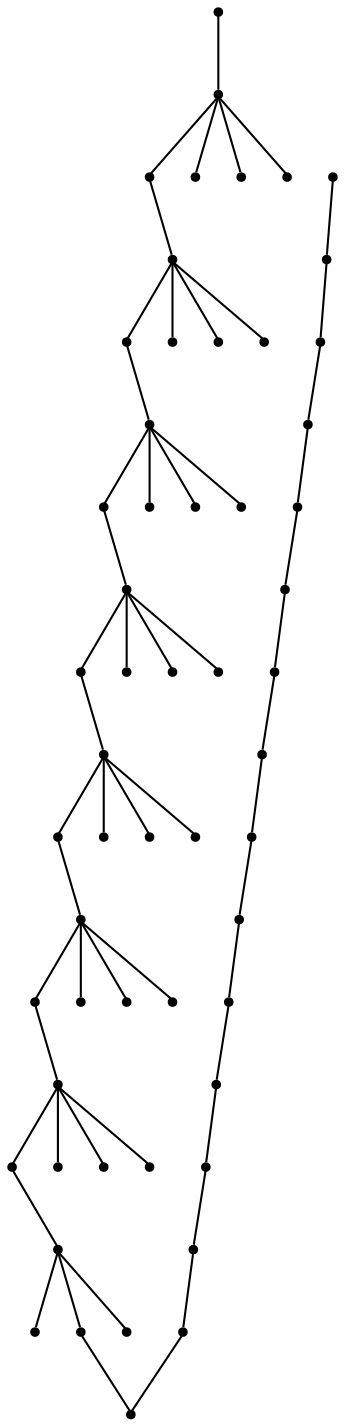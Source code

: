 graph {
  node [shape=point,comment="{\"directed\":false,\"doi\":\"10.1007/3-540-45848-4_1\",\"figure\":\"6 (1)\"}"]

  v0 [pos="1604.2083740234377,2912.416748773484"]
  v1 [pos="1549.9582926432292,2923.166565668015"]
  v2 [pos="1650.2082824707034,2881.6667284284313"]
  v3 [pos="1680.9583028157556,2835.666565668015"]
  v4 [pos="1577.0833333333335,2846.916616530645"]
  v5 [pos="1549.9582926432292,2852.2915249779107"]
  v6 [pos="1600.0832875569663,2831.541606358119"]
  v7 [pos="1615.4582977294924,2808.5415249779107"]
  v8 [pos="1680.9583028157556,2727.1666572207496"]
  v9 [pos="1691.7083740234377,2781.4167386009576"]
  v10 [pos="1650.2082824707031,2681.166748773484"]
  v11 [pos="1604.2083740234375,2650.4167284284317"]
  v12 [pos="1549.9582926432292,2639.6666572207496"]
  v13 [pos="1418.9582824707031,2835.666565668015"]
  v14 [pos="1408.2083384195964,2781.4167386009576"]
  v15 [pos="1449.7083028157554,2881.6667284284313"]
  v16 [pos="1495.7083384195964,2912.416748773484"]
  v17 [pos="1615.4582977294924,2754.2916979108536"]
  v18 [pos="1620.8333333333335,2781.4167386009576"]
  v19 [pos="1600.0832875569663,2731.291616530645"]
  v20 [pos="1577.0833333333335,2715.916606358119"]
  v21 [pos="1549.9582926432295,2710.5416979108536"]
  v22 [pos="1484.4582875569663,2808.5415249779107"]
  v23 [pos="1479.0833791097007,2781.4167386009576"]
  v24 [pos="1499.8332977294922,2831.541606358119"]
  v25 [pos="1522.8333791097007,2846.916616530645"]
  v26 [pos="1522.8333791097007,2715.916606358119"]
  v27 [pos="1499.8332977294924,2731.291616530645"]
  v28 [pos="1484.4582875569663,2754.291697910853"]
  v29 [pos="1495.7083384195967,2650.4167284284317"]
  v30 [pos="1449.7083028157554,2681.166748773484"]
  v31 [pos="1418.9582824707031,2727.1666572207496"]
  v32 [pos="1652.7083079020185,2808.9166368756973"]
  v33 [pos="1656.2082926432292,2781.4167386009576"]
  v34 [pos="1652.7083079020183,2753.916586013067"]
  v35 [pos="1641.9583638509116,2728.2917386009576"]
  v36 [pos="1625.0832875569663,2706.291616530645"]
  v37 [pos="1603.0832926432295,2689.4166673932755"]
  v38 [pos="1603.0832926432292,2873.416555495489"]
  v39 [pos="1641.9583638509116,2834.5417386009576"]
  v40 [pos="1625.0832875569663,2856.5416063581188"]
  v41 [pos="1577.4583180745444,2884.1666267031715"]
  v42 [pos="1522.4582672119143,2884.1666267031715"]
  v43 [pos="1549.9582926432292,2887.6667386009576"]
  v44 [pos="1522.458267211914,2678.6665961855933"]
  v45 [pos="1577.4583180745444,2678.6665961855933"]
  v46 [pos="1549.9582926432292,2675.1667386009576"]
  v47 [pos="1474.8332977294922,2706.291616530645"]
  v48 [pos="1457.9583485921225,2728.2917386009576"]
  v49 [pos="1496.8332926432292,2689.416667393275"]
  v50 [pos="1457.9583485921225,2834.5417386009576"]
  v51 [pos="1496.8332926432292,2873.416555495489"]
  v52 [pos="1474.8332977294922,2856.541606358119"]
  v53 [pos="1443.7082926432295,2781.4167386009576"]
  v54 [pos="1447.2082773844402,2808.9166368756973"]
  v55 [pos="1447.2082773844402,2753.916586013067"]

  v0 -- v1 [id="-1",pos="1604.2083740234377,2912.416748773484 1587.3164374816313,2919.360857682483 1568.947175376476,2923.1500353131973 1549.9582926432292,2923.166565668015"]
  v23 -- v55 [id="-2",pos="1479.0833791097007,2781.4167386009576 1447.2082773844402,2753.916586013067 1447.2082773844402,2753.916586013067 1447.2082773844402,2753.916586013067"]
  v23 -- v54 [id="-3",pos="1479.0833791097007,2781.4167386009576 1447.2082773844402,2808.9166368756973 1447.2082773844402,2808.9166368756973 1447.2082773844402,2808.9166368756973"]
  v23 -- v53 [id="-4",pos="1479.0833791097007,2781.4167386009576 1443.7082926432295,2781.4167386009576 1443.7082926432295,2781.4167386009576 1443.7082926432295,2781.4167386009576"]
  v24 -- v52 [id="-5",pos="1499.8332977294922,2831.541606358119 1474.8332977294922,2856.541606358119 1474.8332977294922,2856.541606358119 1474.8332977294922,2856.541606358119"]
  v24 -- v51 [id="-6",pos="1499.8332977294922,2831.541606358119 1496.8332926432292,2873.416555495489 1496.8332926432292,2873.416555495489 1496.8332926432292,2873.416555495489"]
  v24 -- v50 [id="-7",pos="1499.8332977294922,2831.541606358119 1457.9583485921225,2834.5417386009576 1457.9583485921225,2834.5417386009576 1457.9583485921225,2834.5417386009576"]
  v27 -- v49 [id="-8",pos="1499.8332977294924,2731.291616530645 1496.8332926432292,2689.416667393275 1496.8332926432292,2689.416667393275 1496.8332926432292,2689.416667393275"]
  v27 -- v48 [id="-9",pos="1499.8332977294924,2731.291616530645 1457.9583485921225,2728.2917386009576 1457.9583485921225,2728.2917386009576 1457.9583485921225,2728.2917386009576"]
  v27 -- v47 [id="-10",pos="1499.8332977294924,2731.291616530645 1474.8332977294922,2706.291616530645 1474.8332977294922,2706.291616530645 1474.8332977294922,2706.291616530645"]
  v21 -- v46 [id="-11",pos="1549.9582926432295,2710.5416979108536 1549.9582926432292,2675.1667386009576 1549.9582926432292,2675.1667386009576 1549.9582926432292,2675.1667386009576"]
  v21 -- v45 [id="-12",pos="1549.9582926432295,2710.5416979108536 1577.4583180745444,2678.6665961855933 1577.4583180745444,2678.6665961855933 1577.4583180745444,2678.6665961855933"]
  v21 -- v44 [id="-13",pos="1549.9582926432295,2710.5416979108536 1522.458267211914,2678.6665961855933 1522.458267211914,2678.6665961855933 1522.458267211914,2678.6665961855933"]
  v5 -- v43 [id="-14",pos="1549.9582926432292,2852.2915249779107 1549.9582926432292,2887.6667386009576 1549.9582926432292,2887.6667386009576 1549.9582926432292,2887.6667386009576"]
  v5 -- v42 [id="-15",pos="1549.9582926432292,2852.2915249779107 1522.4582672119143,2884.1666267031715 1522.4582672119143,2884.1666267031715 1522.4582672119143,2884.1666267031715"]
  v5 -- v41 [id="-16",pos="1549.9582926432292,2852.2915249779107 1577.4583180745444,2884.1666267031715 1577.4583180745444,2884.1666267031715 1577.4583180745444,2884.1666267031715"]
  v6 -- v40 [id="-17",pos="1600.0832875569663,2831.541606358119 1625.0832875569663,2856.5416063581188 1625.0832875569663,2856.5416063581188 1625.0832875569663,2856.5416063581188"]
  v6 -- v39 [id="-18",pos="1600.0832875569663,2831.541606358119 1641.9583638509116,2834.5417386009576 1641.9583638509116,2834.5417386009576 1641.9583638509116,2834.5417386009576"]
  v6 -- v38 [id="-19",pos="1600.0832875569663,2831.541606358119 1603.0832926432292,2873.416555495489 1603.0832926432292,2873.416555495489 1603.0832926432292,2873.416555495489"]
  v19 -- v37 [id="-20",pos="1600.0832875569663,2731.291616530645 1603.0832926432295,2689.4166673932755 1603.0832926432295,2689.4166673932755 1603.0832926432295,2689.4166673932755"]
  v19 -- v36 [id="-21",pos="1600.0832875569663,2731.291616530645 1625.0832875569663,2706.291616530645 1625.0832875569663,2706.291616530645 1625.0832875569663,2706.291616530645"]
  v19 -- v35 [id="-22",pos="1600.0832875569663,2731.291616530645 1641.9583638509116,2728.2917386009576 1641.9583638509116,2728.2917386009576 1641.9583638509116,2728.2917386009576"]
  v18 -- v34 [id="-23",pos="1620.8333333333335,2781.4167386009576 1652.7083079020183,2753.916586013067 1652.7083079020183,2753.916586013067 1652.7083079020183,2753.916586013067"]
  v18 -- v33 [id="-24",pos="1620.8333333333335,2781.4167386009576 1656.2082926432292,2781.4167386009576 1656.2082926432292,2781.4167386009576 1656.2082926432292,2781.4167386009576"]
  v33 -- v9 [id="-25",pos="1656.2082926432292,2781.4167386009576 1691.7083740234377,2781.4167386009576 1691.7083740234377,2781.4167386009576 1691.7083740234377,2781.4167386009576"]
  v18 -- v32 [id="-26",pos="1620.8333333333335,2781.4167386009576 1652.7083079020185,2808.9166368756973 1652.7083079020185,2808.9166368756973 1652.7083079020185,2808.9166368756973"]
  v14 -- v31 [id="-27",pos="1408.2083384195964,2781.4167386009576 1408.2249959309897,2762.205740395875 1412.0532882439231,2743.8837915511713 1418.9582824707031,2727.1666572207496"]
  v31 -- v30 [id="-28",pos="1418.9582824707031,2727.1666572207496 1426.1744689186658,2709.854830435351 1436.6968235052677,2694.266784751119 1449.7083028157554,2681.166748773484"]
  v30 -- v29 [id="-29",pos="1449.7083028157554,2681.166748773484 1462.8083194098308,2668.1549549338743 1478.3979382817934,2657.6316483488536 1495.7083384195967,2650.4167284284317"]
  v29 -- v12 [id="-30",pos="1495.7083384195967,2650.4167284284317 1512.427939883905,2643.511006099363 1530.748833484056,2639.683187575567 1549.9582926432292,2639.6666572207496"]
  v23 -- v28 [id="-31",pos="1479.0833791097007,2781.4167386009576 1479.0916442871094,2771.811588968001 1481.00602362158,2762.6506018376667 1484.4582875569663,2754.291697910853"]
  v28 -- v27 [id="-32",pos="1484.4582875569663,2754.291697910853 1488.067121474455,2745.6363437774457 1493.328402520885,2737.8424556639206 1499.8332977294924,2731.291616530645"]
  v27 -- v26 [id="-33",pos="1499.8332977294924,2731.291616530645 1506.3840982533334,2724.7865519690067 1514.1787531798668,2719.5247766259777 1522.8333791097007,2715.916606358119"]
  v26 -- v21 [id="-34",pos="1522.8333791097007,2715.916606358119 1531.19343521474,2712.4639664677325 1540.353805652704,2710.549835931687 1549.9582926432295,2710.5416979108536"]
  v5 -- v25 [id="-35",pos="1549.9582926432292,2852.2915249779107 1540.3538006138647,2852.2833869570777 1531.1934256030586,2850.369269744423 1522.8333791097007,2846.916616530645"]
  v25 -- v24 [id="-36",pos="1522.8333791097007,2846.916616530645 1514.17871735094,2843.308491785129 1506.3840446534343,2838.046728464001 1499.8332977294922,2831.541606358119"]
  v24 -- v22 [id="-37",pos="1499.8332977294922,2831.541606358119 1493.3283217109565,2824.9908295834966 1488.067034343767,2817.196931143725 1484.4582875569663,2808.5415249779107"]
  v22 -- v23 [id="-38",pos="1484.4582875569663,2808.5415249779107 1481.0059951412993,2800.182723741731 1479.0916442871094,2791.021816785594 1479.0833791097007,2781.4167386009576"]
  v21 -- v20 [id="-39",pos="1549.9582926432295,2710.5416979108536 1559.563459371204,2710.549835931687 1568.7244543485458,2712.4642374144787 1577.0833333333335,2715.916606358119"]
  v20 -- v19 [id="-40",pos="1577.0833333333335,2715.916606358119 1585.73866896881,2719.5253878089707 1593.5325141016108,2724.786683105711 1600.0832875569663,2731.291616530645"]
  v19 -- v17 [id="-41",pos="1600.0832875569663,2731.291616530645 1606.5883616784708,2737.8424033521965 1611.850119374849,2745.637073052071 1615.4582977294924,2754.2916979108536"]
  v17 -- v18 [id="-42",pos="1615.4582977294924,2754.2916979108536 1618.910932663718,2762.6518054355483 1620.8250681559248,2771.812219943636 1620.8333333333335,2781.4167386009576"]
  v1 -- v16 [id="-43",pos="1549.9582926432292,2923.166565668015 1530.7488670130008,2923.150035313198 1512.4280038394995,2919.3222301517517 1495.7083384195964,2912.416748773484"]
  v16 -- v15 [id="-44",pos="1495.7083384195964,2912.416748773484 1478.3980536388085,2905.2016283971807 1462.808454541444,2894.6783507066975 1449.7083028157554,2881.6667284284313"]
  v15 -- v13 [id="-45",pos="1449.7083028157554,2881.6667284284313 1436.6969236426075,2868.5665270759237 1426.1745333042834,2852.9784396692608 1418.9582824707031,2835.666565668015"]
  v13 -- v14 [id="-46",pos="1418.9582824707031,2835.666565668015 1412.0533026858097,2818.9493556996604 1408.2249959309897,2800.627326860346 1408.2083384195964,2781.4167386009576"]
  v12 -- v11 [id="-47",pos="1549.9582926432292,2639.6666572207496 1569.1692504897114,2639.683187575567 1587.4912656568115,2643.511502038489 1604.2083740234375,2650.4167284284317"]
  v11 -- v10 [id="-48",pos="1604.2083740234375,2650.4167284284317 1621.5202980860217,2657.632747705039 1637.1083513554659,2668.155138158973 1650.2082824707031,2681.166748773484"]
  v10 -- v8 [id="-49",pos="1650.2082824707031,2681.166748773484 1663.2201316897304,2694.2666754443712 1673.7433936475018,2709.8562873859028 1680.9583028157556,2727.1666572207496"]
  v8 -- v9 [id="-50",pos="1680.9583028157556,2727.1666572207496 1687.8639351719257,2743.8862004289967 1691.6917165120444,2762.2070032599295 1691.7083740234377,2781.4167386009576"]
  v7 -- v6 [id="-51",pos="1615.4582977294924,2808.5415249779107 1611.7959079178436,2817.3100496697048 1606.5299311452977,2825.0714940411835 1600.0832875569663,2831.541606358119"]
  v6 -- v4 [id="-52",pos="1600.0832875569663,2831.541606358119 1593.4892864143035,2838.106183635339 1585.6698531095929,2843.3305526314352 1577.0833333333335,2846.916616530645"]
  v4 -- v5 [id="-53",pos="1577.0833333333335,2846.916616530645 1568.6373505967206,2850.3888360438395 1559.4525826221334,2852.2833869570777 1549.9582926432292,2852.2915249779107"]
  v3 -- v2 [id="-54",pos="1680.9583028157556,2835.666565668015 1673.6321390958897,2853.200607612499 1663.0997798942844,2868.7243366393136 1650.2082824707034,2881.6667284284313"]
  v2 -- v0 [id="-55",pos="1650.2082824707034,2881.6667284284313 1637.0187004171512,2894.794826479831 1621.3804698785493,2905.243825561122 1604.2083740234377,2912.416748773484"]
}